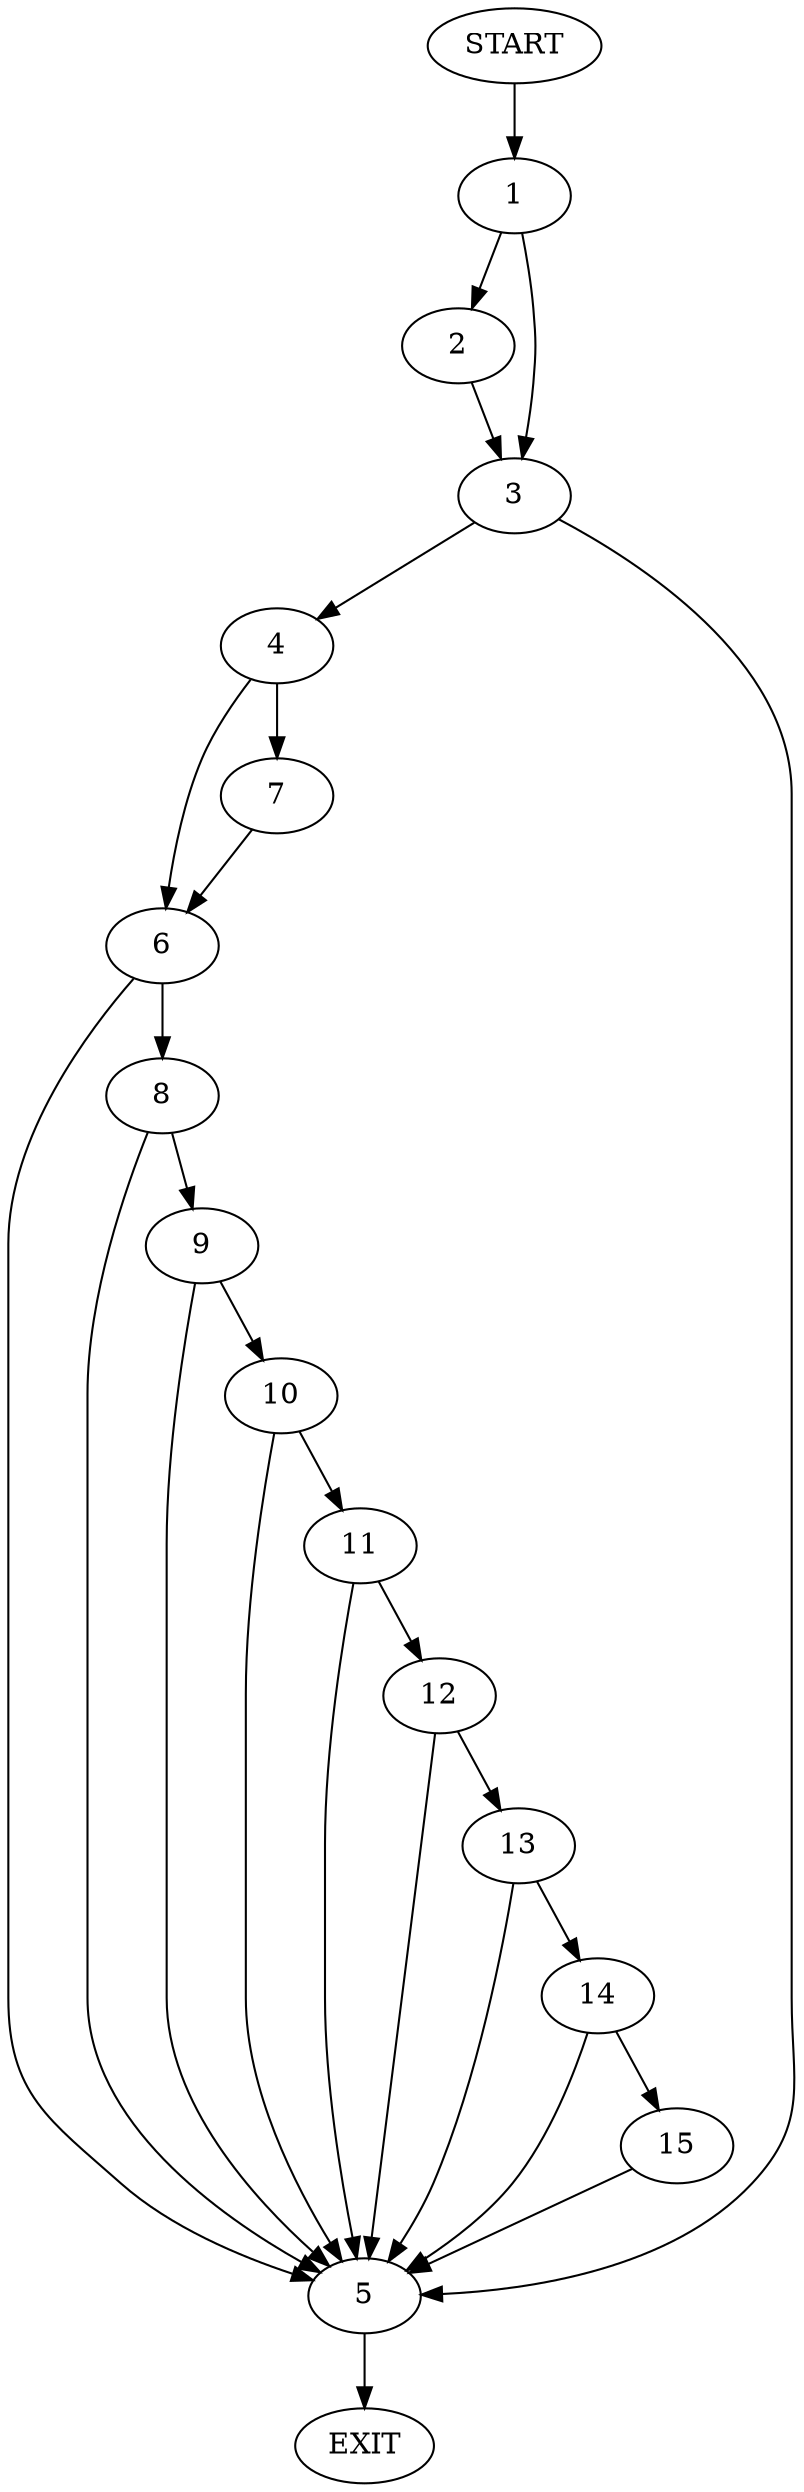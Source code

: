 digraph {
0 [label="START"]
16 [label="EXIT"]
0 -> 1
1 -> 2
1 -> 3
3 -> 4
3 -> 5
2 -> 3
5 -> 16
4 -> 6
4 -> 7
6 -> 8
6 -> 5
7 -> 6
8 -> 9
8 -> 5
9 -> 10
9 -> 5
10 -> 5
10 -> 11
11 -> 12
11 -> 5
12 -> 13
12 -> 5
13 -> 14
13 -> 5
14 -> 15
14 -> 5
15 -> 5
}
